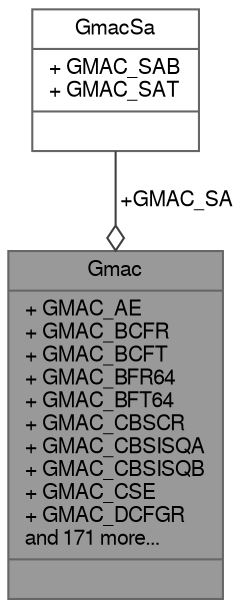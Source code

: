 digraph "Gmac"
{
 // LATEX_PDF_SIZE
  bgcolor="transparent";
  edge [fontname=FreeSans,fontsize=10,labelfontname=FreeSans,labelfontsize=10];
  node [fontname=FreeSans,fontsize=10,shape=box,height=0.2,width=0.4];
  Node1 [shape=record,label="{Gmac\n|+ GMAC_AE\l+ GMAC_BCFR\l+ GMAC_BCFT\l+ GMAC_BFR64\l+ GMAC_BFT64\l+ GMAC_CBSCR\l+ GMAC_CBSISQA\l+ GMAC_CBSISQB\l+ GMAC_CSE\l+ GMAC_DCFGR\land 171 more...\l|}",height=0.2,width=0.4,color="gray40", fillcolor="grey60", style="filled", fontcolor="black",tooltip=" "];
  Node2 -> Node1 [color="grey25",style="solid",label=" +GMAC_SA" ,arrowhead="odiamond"];
  Node2 [shape=record,label="{GmacSa\n|+ GMAC_SAB\l+ GMAC_SAT\l|}",height=0.2,width=0.4,color="gray40", fillcolor="white", style="filled",URL="$struct_gmac_sa.html",tooltip="GmacSa hardware registers."];
}
